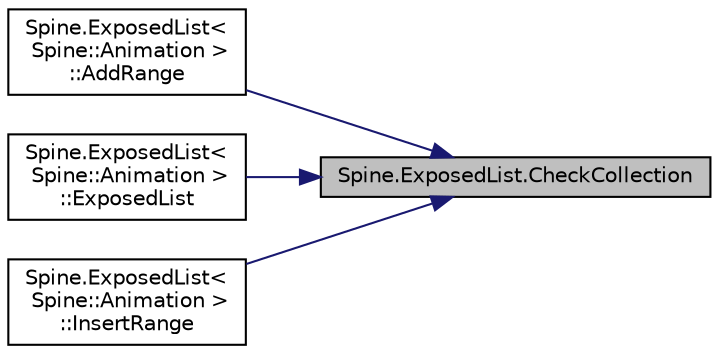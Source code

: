 digraph "Spine.ExposedList.CheckCollection"
{
 // LATEX_PDF_SIZE
  edge [fontname="Helvetica",fontsize="10",labelfontname="Helvetica",labelfontsize="10"];
  node [fontname="Helvetica",fontsize="10",shape=record];
  rankdir="RL";
  Node1 [label="Spine.ExposedList.CheckCollection",height=0.2,width=0.4,color="black", fillcolor="grey75", style="filled", fontcolor="black",tooltip=" "];
  Node1 -> Node2 [dir="back",color="midnightblue",fontsize="10",style="solid"];
  Node2 [label="Spine.ExposedList\<\l Spine::Animation \>\l::AddRange",height=0.2,width=0.4,color="black", fillcolor="white", style="filled",URL="$class_spine_1_1_exposed_list.html#aeefbb3b3b5ec829aecf399028387c9e6",tooltip=" "];
  Node1 -> Node3 [dir="back",color="midnightblue",fontsize="10",style="solid"];
  Node3 [label="Spine.ExposedList\<\l Spine::Animation \>\l::ExposedList",height=0.2,width=0.4,color="black", fillcolor="white", style="filled",URL="$class_spine_1_1_exposed_list.html#acc9e09f3678262e54c7548f4653a8958",tooltip=" "];
  Node1 -> Node4 [dir="back",color="midnightblue",fontsize="10",style="solid"];
  Node4 [label="Spine.ExposedList\<\l Spine::Animation \>\l::InsertRange",height=0.2,width=0.4,color="black", fillcolor="white", style="filled",URL="$class_spine_1_1_exposed_list.html#ab7a243c73d46b0d27b5fa7ea5d2c4b49",tooltip=" "];
}
